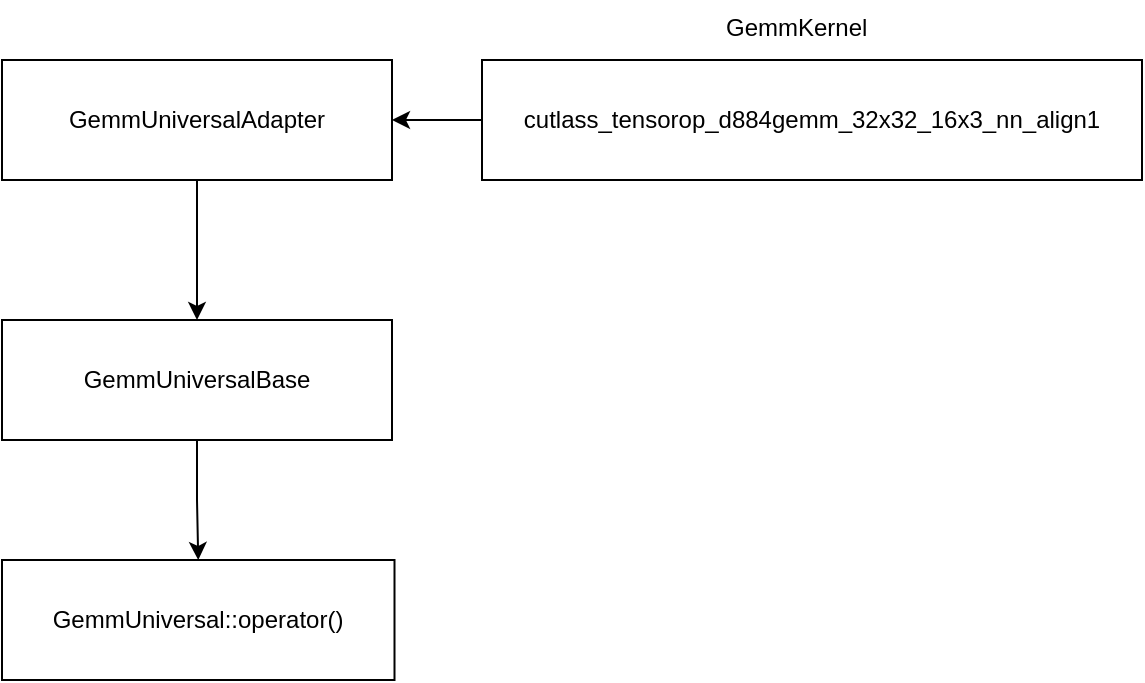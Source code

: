 <mxfile version="21.6.5" type="github">
  <diagram name="Page-1" id="6IKza2lpsUr6sdjIMytS">
    <mxGraphModel dx="794" dy="501" grid="1" gridSize="10" guides="1" tooltips="1" connect="1" arrows="1" fold="1" page="1" pageScale="1" pageWidth="850" pageHeight="1100" math="0" shadow="0">
      <root>
        <mxCell id="0" />
        <mxCell id="1" parent="0" />
        <mxCell id="lSijH3yCQFnMYCVT67lt-7" style="edgeStyle=orthogonalEdgeStyle;rounded=0;orthogonalLoop=1;jettySize=auto;html=1;exitX=0;exitY=0.5;exitDx=0;exitDy=0;entryX=1;entryY=0.5;entryDx=0;entryDy=0;" edge="1" parent="1" source="lSijH3yCQFnMYCVT67lt-1" target="lSijH3yCQFnMYCVT67lt-2">
          <mxGeometry relative="1" as="geometry" />
        </mxCell>
        <mxCell id="lSijH3yCQFnMYCVT67lt-1" value="cutlass_tensorop_d884gemm_32x32_16x3_nn_align1" style="rounded=0;whiteSpace=wrap;html=1;" vertex="1" parent="1">
          <mxGeometry x="390" y="280" width="330" height="60" as="geometry" />
        </mxCell>
        <mxCell id="lSijH3yCQFnMYCVT67lt-10" style="edgeStyle=orthogonalEdgeStyle;rounded=0;orthogonalLoop=1;jettySize=auto;html=1;exitX=0.5;exitY=1;exitDx=0;exitDy=0;" edge="1" parent="1" source="lSijH3yCQFnMYCVT67lt-2" target="lSijH3yCQFnMYCVT67lt-3">
          <mxGeometry relative="1" as="geometry" />
        </mxCell>
        <mxCell id="lSijH3yCQFnMYCVT67lt-2" value="GemmUniversalAdapter" style="rounded=0;whiteSpace=wrap;html=1;" vertex="1" parent="1">
          <mxGeometry x="150" y="280" width="195" height="60" as="geometry" />
        </mxCell>
        <mxCell id="lSijH3yCQFnMYCVT67lt-11" style="edgeStyle=orthogonalEdgeStyle;rounded=0;orthogonalLoop=1;jettySize=auto;html=1;exitX=0.5;exitY=1;exitDx=0;exitDy=0;entryX=0.5;entryY=0;entryDx=0;entryDy=0;" edge="1" parent="1" source="lSijH3yCQFnMYCVT67lt-3" target="lSijH3yCQFnMYCVT67lt-9">
          <mxGeometry relative="1" as="geometry" />
        </mxCell>
        <mxCell id="lSijH3yCQFnMYCVT67lt-3" value="GemmUniversalBase" style="rounded=0;whiteSpace=wrap;html=1;" vertex="1" parent="1">
          <mxGeometry x="150" y="410" width="195" height="60" as="geometry" />
        </mxCell>
        <mxCell id="lSijH3yCQFnMYCVT67lt-8" value="GemmKernel" style="text;whiteSpace=wrap;" vertex="1" parent="1">
          <mxGeometry x="510" y="250" width="100" height="40" as="geometry" />
        </mxCell>
        <mxCell id="lSijH3yCQFnMYCVT67lt-9" value="GemmUniversal::operator()" style="rounded=0;whiteSpace=wrap;html=1;" vertex="1" parent="1">
          <mxGeometry x="150" y="530" width="196.25" height="60" as="geometry" />
        </mxCell>
      </root>
    </mxGraphModel>
  </diagram>
</mxfile>
